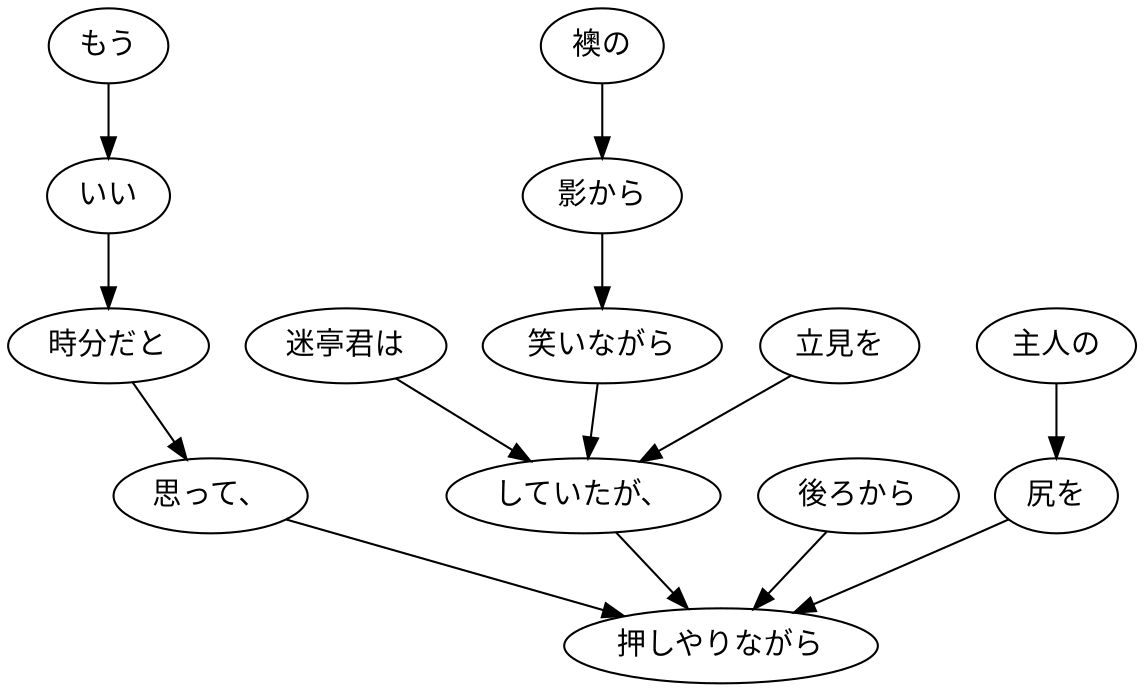 digraph graph5898 {
	node0 [label="迷亭君は"];
	node1 [label="襖の"];
	node2 [label="影から"];
	node3 [label="笑いながら"];
	node4 [label="立見を"];
	node5 [label="していたが、"];
	node6 [label="もう"];
	node7 [label="いい"];
	node8 [label="時分だと"];
	node9 [label="思って、"];
	node10 [label="後ろから"];
	node11 [label="主人の"];
	node12 [label="尻を"];
	node13 [label="押しやりながら"];
	node0 -> node5;
	node1 -> node2;
	node2 -> node3;
	node3 -> node5;
	node4 -> node5;
	node5 -> node13;
	node6 -> node7;
	node7 -> node8;
	node8 -> node9;
	node9 -> node13;
	node10 -> node13;
	node11 -> node12;
	node12 -> node13;
}
